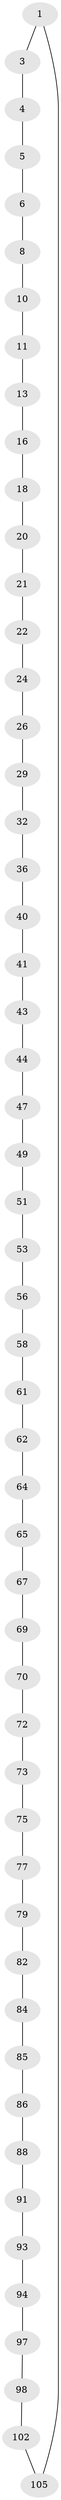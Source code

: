 // original degree distribution, {2: 1.0}
// Generated by graph-tools (version 1.1) at 2025/20/03/04/25 18:20:01]
// undirected, 53 vertices, 53 edges
graph export_dot {
graph [start="1"]
  node [color=gray90,style=filled];
  1 [super="+2"];
  3;
  4;
  5;
  6 [super="+7"];
  8 [super="+9"];
  10;
  11 [super="+12"];
  13 [super="+14"];
  16 [super="+17"];
  18 [super="+19"];
  20;
  21;
  22 [super="+23"];
  24 [super="+25"];
  26 [super="+27"];
  29 [super="+30"];
  32 [super="+33"];
  36 [super="+37"];
  40;
  41 [super="+42"];
  43;
  44 [super="+45"];
  47 [super="+48"];
  49 [super="+50"];
  51 [super="+52"];
  53 [super="+54"];
  56 [super="+57"];
  58 [super="+59"];
  61;
  62 [super="+63"];
  64;
  65 [super="+66"];
  67 [super="+68"];
  69;
  70 [super="+71"];
  72;
  73 [super="+74"];
  75 [super="+76"];
  77 [super="+78"];
  79 [super="+80"];
  82 [super="+83"];
  84;
  85;
  86 [super="+87"];
  88 [super="+89"];
  91 [super="+92"];
  93;
  94 [super="+95"];
  97;
  98 [super="+99"];
  102 [super="+103"];
  105 [super="+106"];
  1 -- 3;
  1 -- 105;
  3 -- 4;
  4 -- 5;
  5 -- 6;
  6 -- 8;
  8 -- 10;
  10 -- 11;
  11 -- 13;
  13 -- 16;
  16 -- 18;
  18 -- 20;
  20 -- 21;
  21 -- 22;
  22 -- 24;
  24 -- 26;
  26 -- 29;
  29 -- 32;
  32 -- 36;
  36 -- 40;
  40 -- 41;
  41 -- 43;
  43 -- 44;
  44 -- 47;
  47 -- 49;
  49 -- 51;
  51 -- 53;
  53 -- 56;
  56 -- 58;
  58 -- 61;
  61 -- 62;
  62 -- 64;
  64 -- 65;
  65 -- 67;
  67 -- 69;
  69 -- 70;
  70 -- 72;
  72 -- 73;
  73 -- 75;
  75 -- 77;
  77 -- 79;
  79 -- 82;
  82 -- 84;
  84 -- 85;
  85 -- 86;
  86 -- 88;
  88 -- 91;
  91 -- 93;
  93 -- 94;
  94 -- 97;
  97 -- 98;
  98 -- 102;
  102 -- 105;
}
